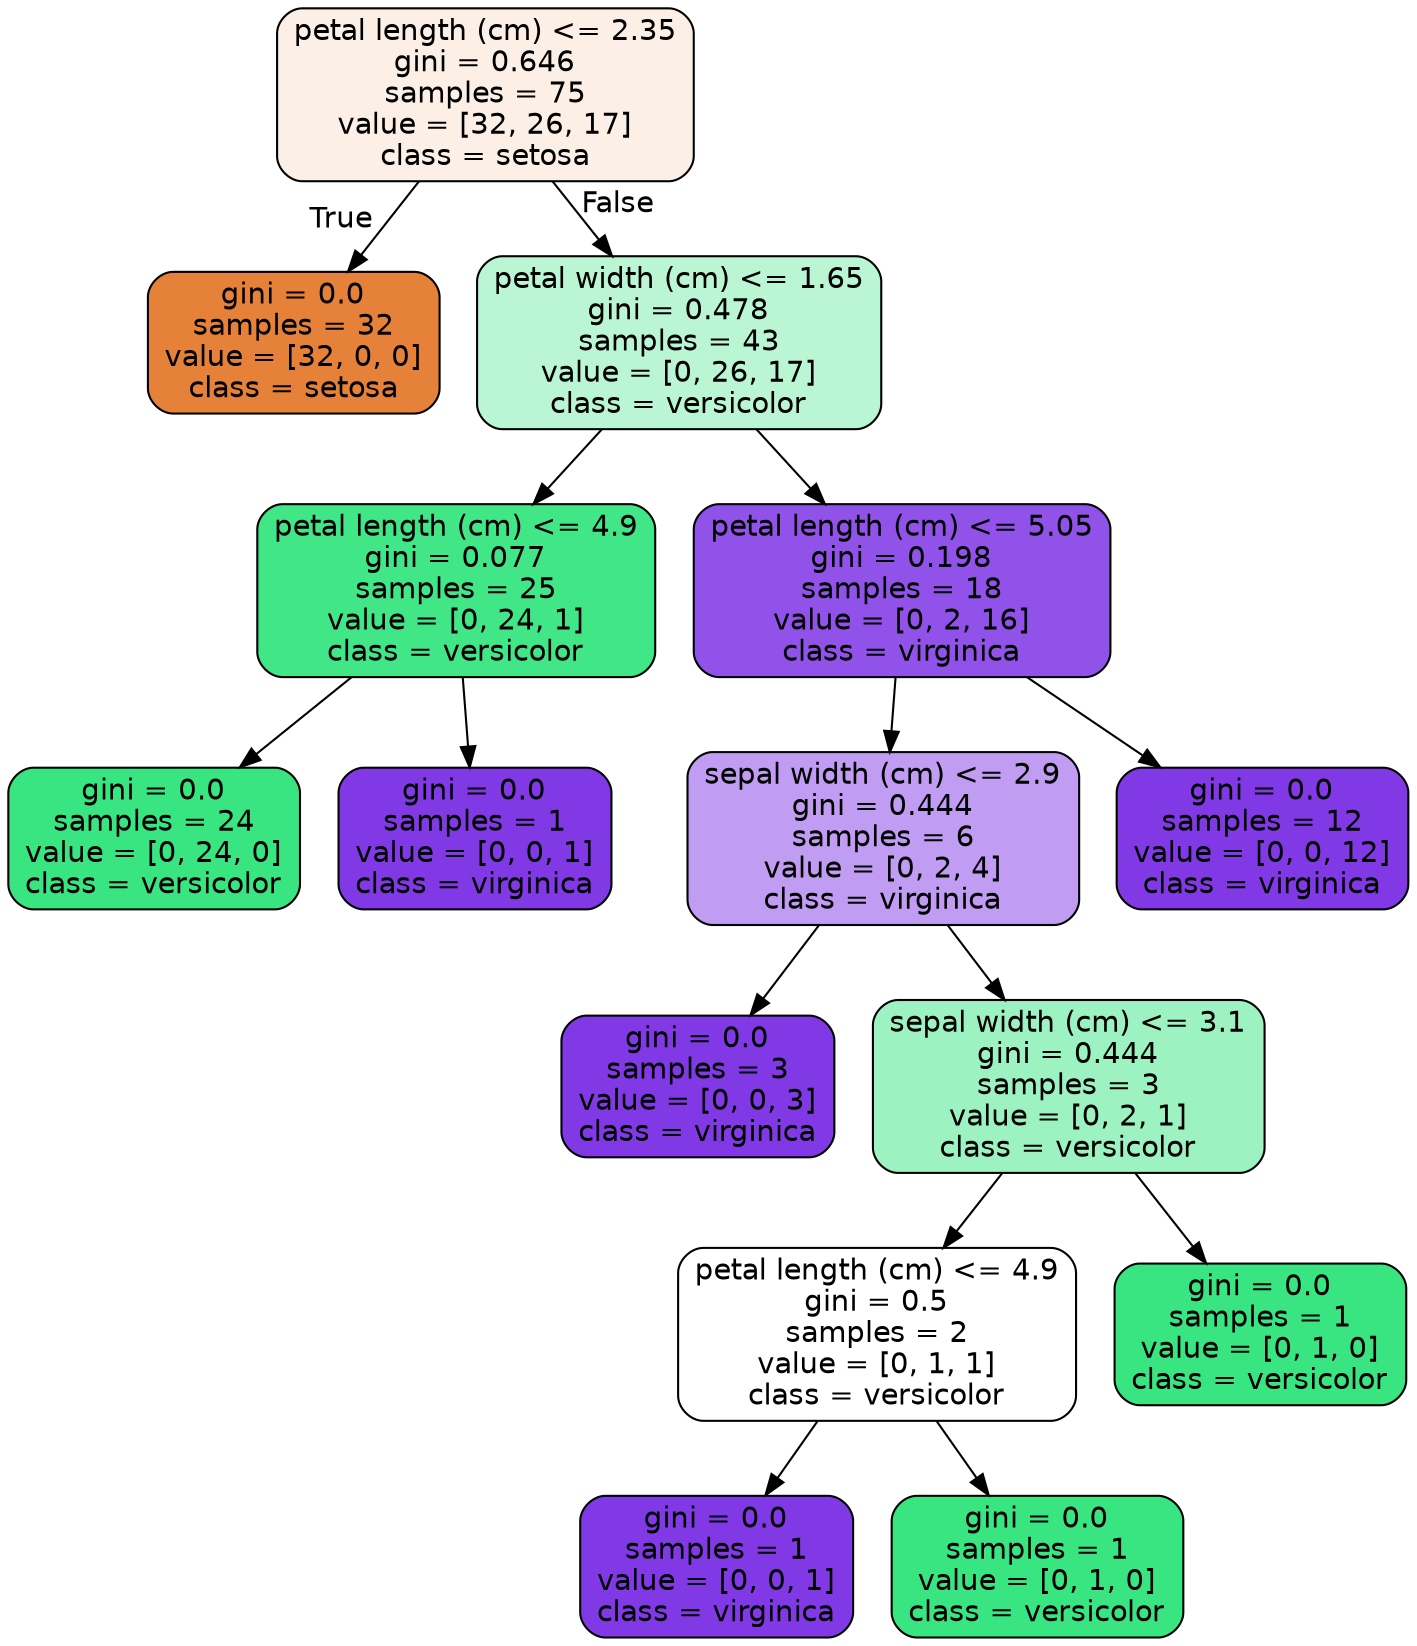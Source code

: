 digraph Tree {
node [shape=box, style="filled, rounded", color="black", fontname=helvetica] ;
edge [fontname=helvetica] ;
0 [label="petal length (cm) <= 2.35\ngini = 0.646\nsamples = 75\nvalue = [32, 26, 17]\nclass = setosa", fillcolor="#e581391f"] ;
1 [label="gini = 0.0\nsamples = 32\nvalue = [32, 0, 0]\nclass = setosa", fillcolor="#e58139ff"] ;
0 -> 1 [labeldistance=2.5, labelangle=45, headlabel="True"] ;
2 [label="petal width (cm) <= 1.65\ngini = 0.478\nsamples = 43\nvalue = [0, 26, 17]\nclass = versicolor", fillcolor="#39e58158"] ;
0 -> 2 [labeldistance=2.5, labelangle=-45, headlabel="False"] ;
3 [label="petal length (cm) <= 4.9\ngini = 0.077\nsamples = 25\nvalue = [0, 24, 1]\nclass = versicolor", fillcolor="#39e581f4"] ;
2 -> 3 ;
4 [label="gini = 0.0\nsamples = 24\nvalue = [0, 24, 0]\nclass = versicolor", fillcolor="#39e581ff"] ;
3 -> 4 ;
5 [label="gini = 0.0\nsamples = 1\nvalue = [0, 0, 1]\nclass = virginica", fillcolor="#8139e5ff"] ;
3 -> 5 ;
6 [label="petal length (cm) <= 5.05\ngini = 0.198\nsamples = 18\nvalue = [0, 2, 16]\nclass = virginica", fillcolor="#8139e5df"] ;
2 -> 6 ;
7 [label="sepal width (cm) <= 2.9\ngini = 0.444\nsamples = 6\nvalue = [0, 2, 4]\nclass = virginica", fillcolor="#8139e57f"] ;
6 -> 7 ;
8 [label="gini = 0.0\nsamples = 3\nvalue = [0, 0, 3]\nclass = virginica", fillcolor="#8139e5ff"] ;
7 -> 8 ;
9 [label="sepal width (cm) <= 3.1\ngini = 0.444\nsamples = 3\nvalue = [0, 2, 1]\nclass = versicolor", fillcolor="#39e5817f"] ;
7 -> 9 ;
10 [label="petal length (cm) <= 4.9\ngini = 0.5\nsamples = 2\nvalue = [0, 1, 1]\nclass = versicolor", fillcolor="#39e58100"] ;
9 -> 10 ;
11 [label="gini = 0.0\nsamples = 1\nvalue = [0, 0, 1]\nclass = virginica", fillcolor="#8139e5ff"] ;
10 -> 11 ;
12 [label="gini = 0.0\nsamples = 1\nvalue = [0, 1, 0]\nclass = versicolor", fillcolor="#39e581ff"] ;
10 -> 12 ;
13 [label="gini = 0.0\nsamples = 1\nvalue = [0, 1, 0]\nclass = versicolor", fillcolor="#39e581ff"] ;
9 -> 13 ;
14 [label="gini = 0.0\nsamples = 12\nvalue = [0, 0, 12]\nclass = virginica", fillcolor="#8139e5ff"] ;
6 -> 14 ;
}